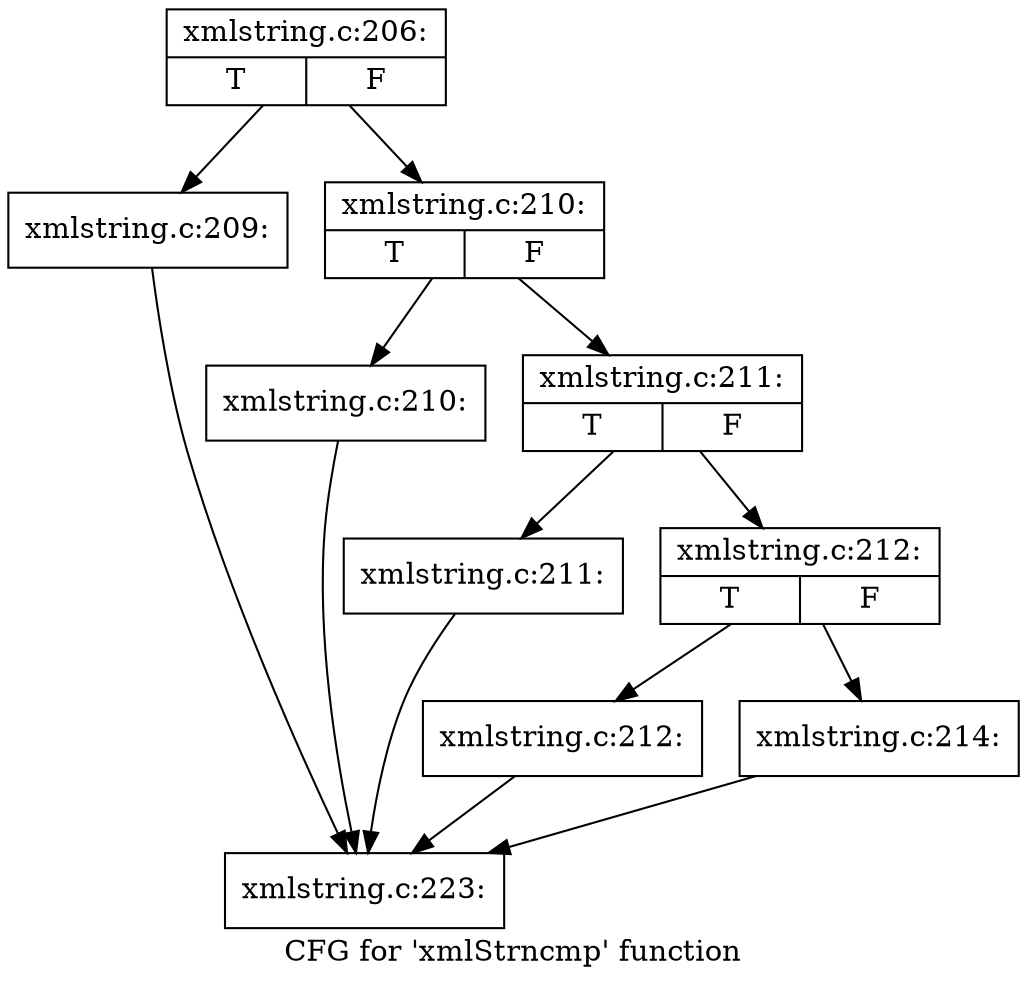 digraph "CFG for 'xmlStrncmp' function" {
	label="CFG for 'xmlStrncmp' function";

	Node0x38c2bc0 [shape=record,label="{xmlstring.c:206:|{<s0>T|<s1>F}}"];
	Node0x38c2bc0 -> Node0x38c3af0;
	Node0x38c2bc0 -> Node0x38c3b40;
	Node0x38c3af0 [shape=record,label="{xmlstring.c:209:}"];
	Node0x38c3af0 -> Node0x38b2e30;
	Node0x38c3b40 [shape=record,label="{xmlstring.c:210:|{<s0>T|<s1>F}}"];
	Node0x38c3b40 -> Node0x38c3fd0;
	Node0x38c3b40 -> Node0x38c4020;
	Node0x38c3fd0 [shape=record,label="{xmlstring.c:210:}"];
	Node0x38c3fd0 -> Node0x38b2e30;
	Node0x38c4020 [shape=record,label="{xmlstring.c:211:|{<s0>T|<s1>F}}"];
	Node0x38c4020 -> Node0x38c4510;
	Node0x38c4020 -> Node0x38c4560;
	Node0x38c4510 [shape=record,label="{xmlstring.c:211:}"];
	Node0x38c4510 -> Node0x38b2e30;
	Node0x38c4560 [shape=record,label="{xmlstring.c:212:|{<s0>T|<s1>F}}"];
	Node0x38c4560 -> Node0x38c4aa0;
	Node0x38c4560 -> Node0x38c4af0;
	Node0x38c4aa0 [shape=record,label="{xmlstring.c:212:}"];
	Node0x38c4aa0 -> Node0x38b2e30;
	Node0x38c4af0 [shape=record,label="{xmlstring.c:214:}"];
	Node0x38c4af0 -> Node0x38b2e30;
	Node0x38b2e30 [shape=record,label="{xmlstring.c:223:}"];
}
